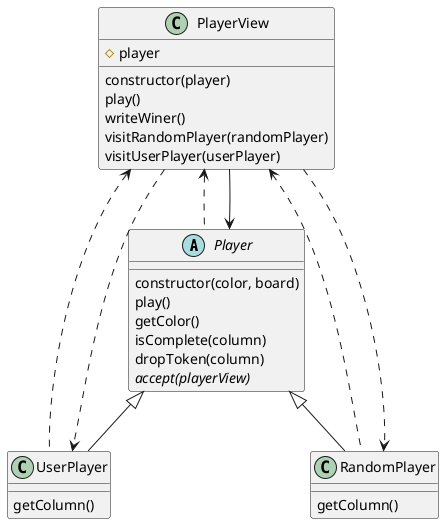 @startuml  

abstract class Player {
    constructor(color, board)
    play()
    getColor()
    isComplete(column)
    dropToken(column)
    {abstract} accept(playerView)
}

class UserPlayer{
    getColumn()
}

class RandomPlayer{
    getColumn()
}

Player <|-down- UserPlayer 
Player <|-down- RandomPlayer

class PlayerView{
    #player
    constructor(player)
    play()
    writeWiner()
    visitRandomPlayer(randomPlayer)
    visitUserPlayer(userPlayer)
}

PlayerView <.. UserPlayer
PlayerView <.. RandomPlayer
PlayerView ..> UserPlayer
PlayerView ..> RandomPlayer
PlayerView <.. Player
PlayerView --> Player

@enduml

